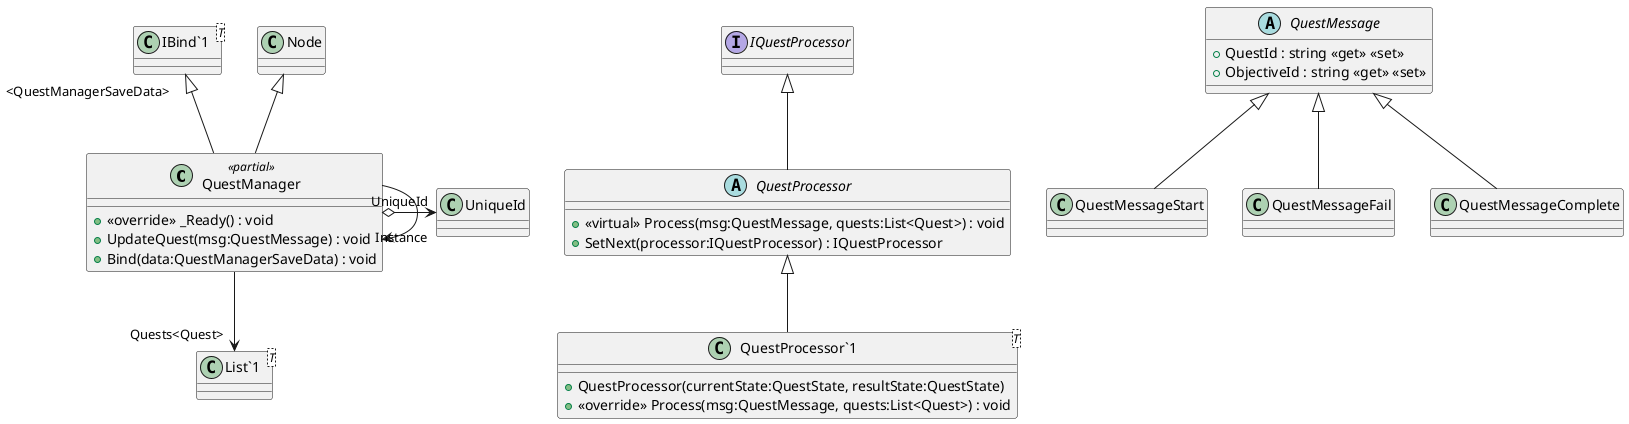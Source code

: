 @startuml
class QuestManager <<partial>> {
    + <<override>> _Ready() : void
    + UpdateQuest(msg:QuestMessage) : void
    + Bind(data:QuestManagerSaveData) : void
}
interface IQuestProcessor {
}
abstract class QuestProcessor {
    + <<virtual>> Process(msg:QuestMessage, quests:List<Quest>) : void
    + SetNext(processor:IQuestProcessor) : IQuestProcessor
}
class "QuestProcessor`1"<T> {
    + QuestProcessor(currentState:QuestState, resultState:QuestState)
    + <<override>> Process(msg:QuestMessage, quests:List<Quest>) : void
}
abstract class QuestMessage {
    + QuestId : string <<get>> <<set>>
    + ObjectiveId : string <<get>> <<set>>
}
class QuestMessageStart {
}
class QuestMessageFail {
}
class QuestMessageComplete {
}
class "IBind`1"<T> {
}
class "List`1"<T> {
}
Node <|-- QuestManager
"IBind`1" "<QuestManagerSaveData>" <|-- QuestManager
QuestManager --> "Instance" QuestManager
QuestManager --> "Quests<Quest>" "List`1"
QuestManager o-> "UniqueId" UniqueId
IQuestProcessor <|-- QuestProcessor
QuestProcessor <|-- "QuestProcessor`1"
QuestMessage <|-- QuestMessageStart
QuestMessage <|-- QuestMessageFail
QuestMessage <|-- QuestMessageComplete
@enduml
